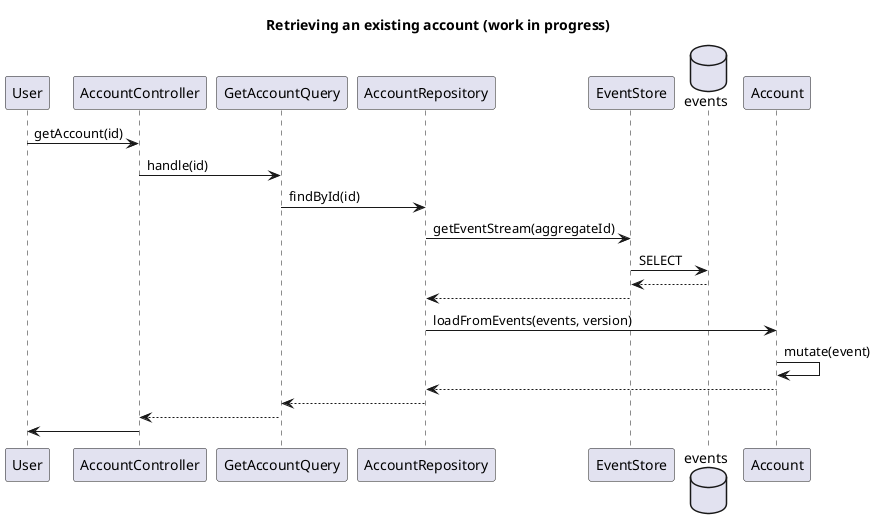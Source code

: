 @startuml
title Retrieving an existing account (work in progress)

participant User
participant AccountController
participant GetAccountQuery
participant AccountRepository
participant EventStore
database events
participant Account

User -> AccountController : getAccount(id)
AccountController -> GetAccountQuery : handle(id)
GetAccountQuery -> AccountRepository : findById(id)
AccountRepository -> EventStore : getEventStream(aggregateId)
EventStore -> events : SELECT
events --> EventStore
EventStore --> AccountRepository
AccountRepository -> Account : loadFromEvents(events, version)
Account -> Account : mutate(event)
Account --> AccountRepository
AccountRepository --> GetAccountQuery
GetAccountQuery --> AccountController
AccountController -> User
@enduml